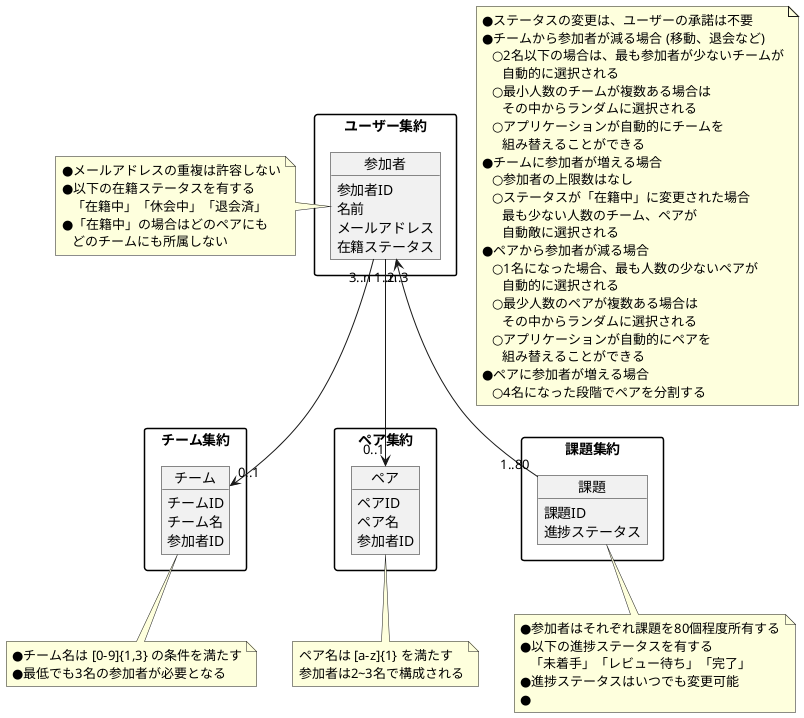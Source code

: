 @startuml domainModel

/'
  集約: packages
  オブジェクト: objects
  メモ: notes
  関連: * → コンポジッション (インスタンス参照)
        > → 集約間の連携 (ID参照)
  多重度: "<>" -()- "<>"
'/

skinparam PackageStyle rectangle
' skinparam Linetype ortho

note as 仕様
    ●ステータスの変更は、ユーザーの承諾は不要
    ●チームから参加者が減る場合 (移動、退会など)
       ○2名以下の場合は、最も参加者が少ないチームが
          自動的に選択される
       ○最小人数のチームが複数ある場合は
          その中からランダムに選択される
       ○アプリケーションが自動的にチームを
          組み替えることができる
    ●チームに参加者が増える場合
       ○参加者の上限数はなし
       ○ステータスが「在籍中」に変更された場合
          最も少ない人数のチーム、ペアが
          自動敵に選択される
    ●ペアから参加者が減る場合
       ○1名になった場合、最も人数の少ないペアが
          自動的に選択される
       ○最少人数のペアが複数ある場合は
          その中からランダムに選択される
       ○アプリケーションが自動的にペアを
          組み替えることができる
    ●ペアに参加者が増える場合
       ○4名になった段階でペアを分割する
end note

package ユーザー集約 {
    object 参加者 {
        参加者ID
        名前
        メールアドレス
        在籍ステータス
    }
}

note left of 参加者 
    ●メールアドレスの重複は許容しない
    ●以下の在籍ステータスを有する
       「在籍中」「休会中」「退会済」
    ●「在籍中」の場合はどのペアにも
       どのチームにも所属しない
end note

package チーム集約 {
    object チーム {
        チームID
        チーム名
        参加者ID
    }
}

note bottom of チーム
    ●チーム名は [0-9]{1,3} の条件を満たす
    ●最低でも3名の参加者が必要となる
end note
参加者 "3..n" -down-> "0..1" チーム

package ペア集約 {
    object ペア {
        ペアID
        ペア名
        参加者ID
    }
}

note bottom of ペア
    ペア名は [a-z]{1} を満たす
    参加者は2~3名で構成される
end note
参加者 "2..3" -down-> "0..1" ペア

package 課題集約 {
    object 課題 {
        課題ID
        進捗ステータス
    }
}

note bottom of 課題
    ●参加者はそれぞれ課題を80個程度所有する
    ●以下の進捗ステータスを有する
       「未着手」「レビュー待ち」「完了」
    ●進捗ステータスはいつでも変更可能
    ●
end note
参加者 "1..n" <-- "1..80" 課題

@enduml